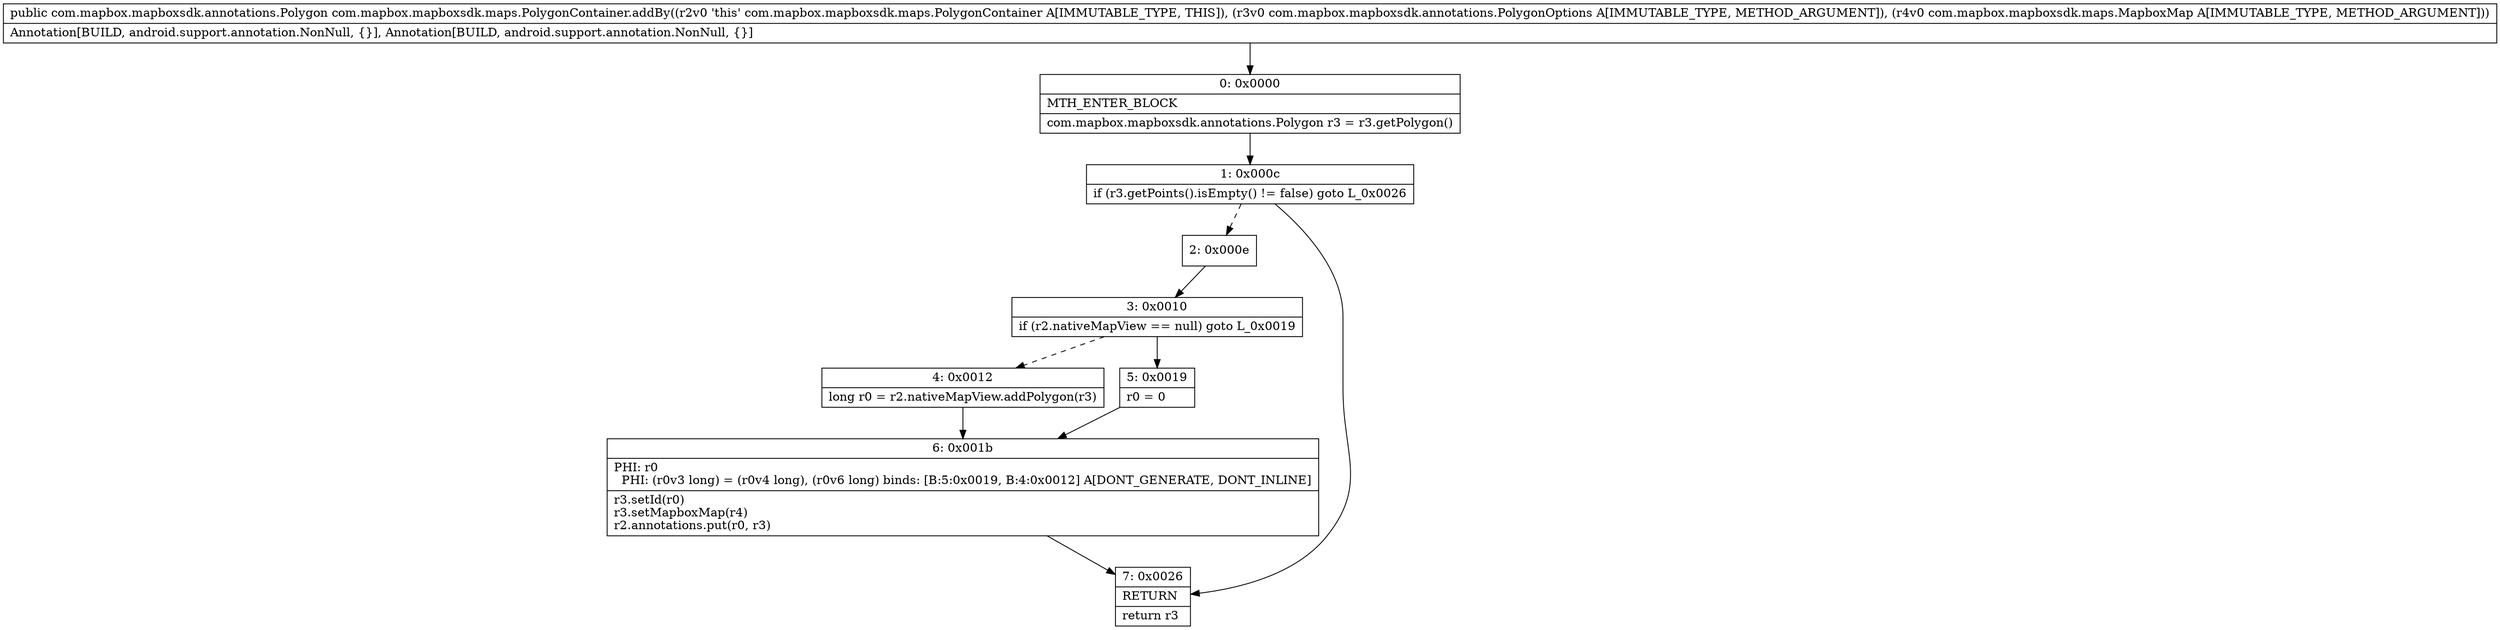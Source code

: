 digraph "CFG forcom.mapbox.mapboxsdk.maps.PolygonContainer.addBy(Lcom\/mapbox\/mapboxsdk\/annotations\/PolygonOptions;Lcom\/mapbox\/mapboxsdk\/maps\/MapboxMap;)Lcom\/mapbox\/mapboxsdk\/annotations\/Polygon;" {
Node_0 [shape=record,label="{0\:\ 0x0000|MTH_ENTER_BLOCK\l|com.mapbox.mapboxsdk.annotations.Polygon r3 = r3.getPolygon()\l}"];
Node_1 [shape=record,label="{1\:\ 0x000c|if (r3.getPoints().isEmpty() != false) goto L_0x0026\l}"];
Node_2 [shape=record,label="{2\:\ 0x000e}"];
Node_3 [shape=record,label="{3\:\ 0x0010|if (r2.nativeMapView == null) goto L_0x0019\l}"];
Node_4 [shape=record,label="{4\:\ 0x0012|long r0 = r2.nativeMapView.addPolygon(r3)\l}"];
Node_5 [shape=record,label="{5\:\ 0x0019|r0 = 0\l}"];
Node_6 [shape=record,label="{6\:\ 0x001b|PHI: r0 \l  PHI: (r0v3 long) = (r0v4 long), (r0v6 long) binds: [B:5:0x0019, B:4:0x0012] A[DONT_GENERATE, DONT_INLINE]\l|r3.setId(r0)\lr3.setMapboxMap(r4)\lr2.annotations.put(r0, r3)\l}"];
Node_7 [shape=record,label="{7\:\ 0x0026|RETURN\l|return r3\l}"];
MethodNode[shape=record,label="{public com.mapbox.mapboxsdk.annotations.Polygon com.mapbox.mapboxsdk.maps.PolygonContainer.addBy((r2v0 'this' com.mapbox.mapboxsdk.maps.PolygonContainer A[IMMUTABLE_TYPE, THIS]), (r3v0 com.mapbox.mapboxsdk.annotations.PolygonOptions A[IMMUTABLE_TYPE, METHOD_ARGUMENT]), (r4v0 com.mapbox.mapboxsdk.maps.MapboxMap A[IMMUTABLE_TYPE, METHOD_ARGUMENT]))  | Annotation[BUILD, android.support.annotation.NonNull, \{\}], Annotation[BUILD, android.support.annotation.NonNull, \{\}]\l}"];
MethodNode -> Node_0;
Node_0 -> Node_1;
Node_1 -> Node_2[style=dashed];
Node_1 -> Node_7;
Node_2 -> Node_3;
Node_3 -> Node_4[style=dashed];
Node_3 -> Node_5;
Node_4 -> Node_6;
Node_5 -> Node_6;
Node_6 -> Node_7;
}

